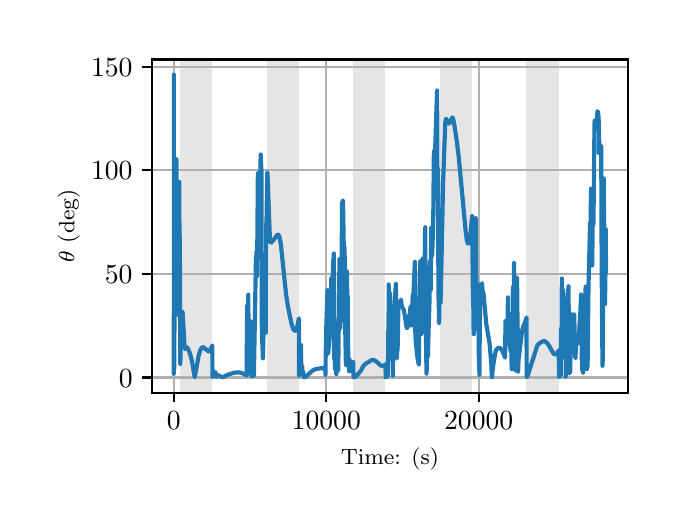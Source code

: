 \begingroup%
\makeatletter%
\begin{pgfpicture}%
\pgfpathrectangle{\pgfpointorigin}{\pgfqpoint{3.15in}{2.362in}}%
\pgfusepath{use as bounding box, clip}%
\begin{pgfscope}%
\pgfsetbuttcap%
\pgfsetmiterjoin%
\definecolor{currentfill}{rgb}{1.0,1.0,1.0}%
\pgfsetfillcolor{currentfill}%
\pgfsetlinewidth{0.0pt}%
\definecolor{currentstroke}{rgb}{1.0,1.0,1.0}%
\pgfsetstrokecolor{currentstroke}%
\pgfsetdash{}{0pt}%
\pgfpathmoveto{\pgfqpoint{0.0in}{0.0in}}%
\pgfpathlineto{\pgfqpoint{3.15in}{0.0in}}%
\pgfpathlineto{\pgfqpoint{3.15in}{2.362in}}%
\pgfpathlineto{\pgfqpoint{0.0in}{2.362in}}%
\pgfpathclose%
\pgfusepath{fill}%
\end{pgfscope}%
\begin{pgfscope}%
\pgfsetbuttcap%
\pgfsetmiterjoin%
\definecolor{currentfill}{rgb}{1.0,1.0,1.0}%
\pgfsetfillcolor{currentfill}%
\pgfsetlinewidth{0.0pt}%
\definecolor{currentstroke}{rgb}{0.0,0.0,0.0}%
\pgfsetstrokecolor{currentstroke}%
\pgfsetstrokeopacity{0.0}%
\pgfsetdash{}{0pt}%
\pgfpathmoveto{\pgfqpoint{0.622in}{0.537in}}%
\pgfpathlineto{\pgfqpoint{3.0in}{0.537in}}%
\pgfpathlineto{\pgfqpoint{3.0in}{2.203in}}%
\pgfpathlineto{\pgfqpoint{0.622in}{2.203in}}%
\pgfpathclose%
\pgfusepath{fill}%
\end{pgfscope}%
\begin{pgfscope}%
\pgfpathrectangle{\pgfqpoint{0.622in}{0.537in}}{\pgfqpoint{2.377in}{1.665in}}%
\pgfusepath{clip}%
\pgfsetbuttcap%
\pgfsetmiterjoin%
\definecolor{currentfill}{rgb}{0.502,0.502,0.502}%
\pgfsetfillcolor{currentfill}%
\pgfsetfillopacity{0.2}%
\pgfsetlinewidth{0.0pt}%
\definecolor{currentstroke}{rgb}{0.0,0.0,0.0}%
\pgfsetstrokecolor{currentstroke}%
\pgfsetstrokeopacity{0.2}%
\pgfsetdash{}{0pt}%
\pgfpathmoveto{\pgfqpoint{0.762in}{0.537in}}%
\pgfpathlineto{\pgfqpoint{0.762in}{2.203in}}%
\pgfpathlineto{\pgfqpoint{0.923in}{2.203in}}%
\pgfpathlineto{\pgfqpoint{0.923in}{0.537in}}%
\pgfpathclose%
\pgfusepath{fill}%
\end{pgfscope}%
\begin{pgfscope}%
\pgfpathrectangle{\pgfqpoint{0.622in}{0.537in}}{\pgfqpoint{2.377in}{1.665in}}%
\pgfusepath{clip}%
\pgfsetbuttcap%
\pgfsetmiterjoin%
\definecolor{currentfill}{rgb}{0.502,0.502,0.502}%
\pgfsetfillcolor{currentfill}%
\pgfsetfillopacity{0.2}%
\pgfsetlinewidth{0.0pt}%
\definecolor{currentstroke}{rgb}{0.0,0.0,0.0}%
\pgfsetstrokecolor{currentstroke}%
\pgfsetstrokeopacity{0.2}%
\pgfsetdash{}{0pt}%
\pgfpathmoveto{\pgfqpoint{1.195in}{0.537in}}%
\pgfpathlineto{\pgfqpoint{1.195in}{2.203in}}%
\pgfpathlineto{\pgfqpoint{1.356in}{2.203in}}%
\pgfpathlineto{\pgfqpoint{1.356in}{0.537in}}%
\pgfpathclose%
\pgfusepath{fill}%
\end{pgfscope}%
\begin{pgfscope}%
\pgfpathrectangle{\pgfqpoint{0.622in}{0.537in}}{\pgfqpoint{2.377in}{1.665in}}%
\pgfusepath{clip}%
\pgfsetbuttcap%
\pgfsetmiterjoin%
\definecolor{currentfill}{rgb}{0.502,0.502,0.502}%
\pgfsetfillcolor{currentfill}%
\pgfsetfillopacity{0.2}%
\pgfsetlinewidth{0.0pt}%
\definecolor{currentstroke}{rgb}{0.0,0.0,0.0}%
\pgfsetstrokecolor{currentstroke}%
\pgfsetstrokeopacity{0.2}%
\pgfsetdash{}{0pt}%
\pgfpathmoveto{\pgfqpoint{1.628in}{0.537in}}%
\pgfpathlineto{\pgfqpoint{1.628in}{2.203in}}%
\pgfpathlineto{\pgfqpoint{1.789in}{2.203in}}%
\pgfpathlineto{\pgfqpoint{1.789in}{0.537in}}%
\pgfpathclose%
\pgfusepath{fill}%
\end{pgfscope}%
\begin{pgfscope}%
\pgfpathrectangle{\pgfqpoint{0.622in}{0.537in}}{\pgfqpoint{2.377in}{1.665in}}%
\pgfusepath{clip}%
\pgfsetbuttcap%
\pgfsetmiterjoin%
\definecolor{currentfill}{rgb}{0.502,0.502,0.502}%
\pgfsetfillcolor{currentfill}%
\pgfsetfillopacity{0.2}%
\pgfsetlinewidth{0.0pt}%
\definecolor{currentstroke}{rgb}{0.0,0.0,0.0}%
\pgfsetstrokecolor{currentstroke}%
\pgfsetstrokeopacity{0.2}%
\pgfsetdash{}{0pt}%
\pgfpathmoveto{\pgfqpoint{2.061in}{0.537in}}%
\pgfpathlineto{\pgfqpoint{2.061in}{2.203in}}%
\pgfpathlineto{\pgfqpoint{2.222in}{2.203in}}%
\pgfpathlineto{\pgfqpoint{2.222in}{0.537in}}%
\pgfpathclose%
\pgfusepath{fill}%
\end{pgfscope}%
\begin{pgfscope}%
\pgfpathrectangle{\pgfqpoint{0.622in}{0.537in}}{\pgfqpoint{2.377in}{1.665in}}%
\pgfusepath{clip}%
\pgfsetbuttcap%
\pgfsetmiterjoin%
\definecolor{currentfill}{rgb}{0.502,0.502,0.502}%
\pgfsetfillcolor{currentfill}%
\pgfsetfillopacity{0.2}%
\pgfsetlinewidth{0.0pt}%
\definecolor{currentstroke}{rgb}{0.0,0.0,0.0}%
\pgfsetstrokecolor{currentstroke}%
\pgfsetstrokeopacity{0.2}%
\pgfsetdash{}{0pt}%
\pgfpathmoveto{\pgfqpoint{2.494in}{0.537in}}%
\pgfpathlineto{\pgfqpoint{2.494in}{2.203in}}%
\pgfpathlineto{\pgfqpoint{2.655in}{2.203in}}%
\pgfpathlineto{\pgfqpoint{2.655in}{0.537in}}%
\pgfpathclose%
\pgfusepath{fill}%
\end{pgfscope}%
\begin{pgfscope}%
\pgfpathrectangle{\pgfqpoint{0.622in}{0.537in}}{\pgfqpoint{2.377in}{1.665in}}%
\pgfusepath{clip}%
\pgfsetrectcap%
\pgfsetroundjoin%
\pgfsetlinewidth{0.803pt}%
\definecolor{currentstroke}{rgb}{0.69,0.69,0.69}%
\pgfsetstrokecolor{currentstroke}%
\pgfsetdash{}{0pt}%
\pgfpathmoveto{\pgfqpoint{0.73in}{0.537in}}%
\pgfpathlineto{\pgfqpoint{0.73in}{2.203in}}%
\pgfusepath{stroke}%
\end{pgfscope}%
\begin{pgfscope}%
\pgfsetbuttcap%
\pgfsetroundjoin%
\definecolor{currentfill}{rgb}{0.0,0.0,0.0}%
\pgfsetfillcolor{currentfill}%
\pgfsetlinewidth{0.803pt}%
\definecolor{currentstroke}{rgb}{0.0,0.0,0.0}%
\pgfsetstrokecolor{currentstroke}%
\pgfsetdash{}{0pt}%
\pgfsys@defobject{currentmarker}{\pgfqpoint{0.0in}{-0.049in}}{\pgfqpoint{0.0in}{0.0in}}{%
\pgfpathmoveto{\pgfqpoint{0.0in}{0.0in}}%
\pgfpathlineto{\pgfqpoint{0.0in}{-0.049in}}%
\pgfusepath{stroke,fill}%
}%
\begin{pgfscope}%
\pgfsys@transformshift{0.73in}{0.537in}%
\pgfsys@useobject{currentmarker}{}%
\end{pgfscope}%
\end{pgfscope}%
\begin{pgfscope}%
\definecolor{textcolor}{rgb}{0.0,0.0,0.0}%
\pgfsetstrokecolor{textcolor}%
\pgfsetfillcolor{textcolor}%
\pgftext[x=0.73in,y=0.44in,,top]{\color{textcolor}\rmfamily\fontsize{10.0}{12.0}\selectfont \(\displaystyle {0}\)}%
\end{pgfscope}%
\begin{pgfscope}%
\pgfpathrectangle{\pgfqpoint{0.622in}{0.537in}}{\pgfqpoint{2.377in}{1.665in}}%
\pgfusepath{clip}%
\pgfsetrectcap%
\pgfsetroundjoin%
\pgfsetlinewidth{0.803pt}%
\definecolor{currentstroke}{rgb}{0.69,0.69,0.69}%
\pgfsetstrokecolor{currentstroke}%
\pgfsetdash{}{0pt}%
\pgfpathmoveto{\pgfqpoint{1.493in}{0.537in}}%
\pgfpathlineto{\pgfqpoint{1.493in}{2.203in}}%
\pgfusepath{stroke}%
\end{pgfscope}%
\begin{pgfscope}%
\pgfsetbuttcap%
\pgfsetroundjoin%
\definecolor{currentfill}{rgb}{0.0,0.0,0.0}%
\pgfsetfillcolor{currentfill}%
\pgfsetlinewidth{0.803pt}%
\definecolor{currentstroke}{rgb}{0.0,0.0,0.0}%
\pgfsetstrokecolor{currentstroke}%
\pgfsetdash{}{0pt}%
\pgfsys@defobject{currentmarker}{\pgfqpoint{0.0in}{-0.049in}}{\pgfqpoint{0.0in}{0.0in}}{%
\pgfpathmoveto{\pgfqpoint{0.0in}{0.0in}}%
\pgfpathlineto{\pgfqpoint{0.0in}{-0.049in}}%
\pgfusepath{stroke,fill}%
}%
\begin{pgfscope}%
\pgfsys@transformshift{1.493in}{0.537in}%
\pgfsys@useobject{currentmarker}{}%
\end{pgfscope}%
\end{pgfscope}%
\begin{pgfscope}%
\definecolor{textcolor}{rgb}{0.0,0.0,0.0}%
\pgfsetstrokecolor{textcolor}%
\pgfsetfillcolor{textcolor}%
\pgftext[x=1.493in,y=0.44in,,top]{\color{textcolor}\rmfamily\fontsize{10.0}{12.0}\selectfont \(\displaystyle {10000}\)}%
\end{pgfscope}%
\begin{pgfscope}%
\pgfpathrectangle{\pgfqpoint{0.622in}{0.537in}}{\pgfqpoint{2.377in}{1.665in}}%
\pgfusepath{clip}%
\pgfsetrectcap%
\pgfsetroundjoin%
\pgfsetlinewidth{0.803pt}%
\definecolor{currentstroke}{rgb}{0.69,0.69,0.69}%
\pgfsetstrokecolor{currentstroke}%
\pgfsetdash{}{0pt}%
\pgfpathmoveto{\pgfqpoint{2.255in}{0.537in}}%
\pgfpathlineto{\pgfqpoint{2.255in}{2.203in}}%
\pgfusepath{stroke}%
\end{pgfscope}%
\begin{pgfscope}%
\pgfsetbuttcap%
\pgfsetroundjoin%
\definecolor{currentfill}{rgb}{0.0,0.0,0.0}%
\pgfsetfillcolor{currentfill}%
\pgfsetlinewidth{0.803pt}%
\definecolor{currentstroke}{rgb}{0.0,0.0,0.0}%
\pgfsetstrokecolor{currentstroke}%
\pgfsetdash{}{0pt}%
\pgfsys@defobject{currentmarker}{\pgfqpoint{0.0in}{-0.049in}}{\pgfqpoint{0.0in}{0.0in}}{%
\pgfpathmoveto{\pgfqpoint{0.0in}{0.0in}}%
\pgfpathlineto{\pgfqpoint{0.0in}{-0.049in}}%
\pgfusepath{stroke,fill}%
}%
\begin{pgfscope}%
\pgfsys@transformshift{2.255in}{0.537in}%
\pgfsys@useobject{currentmarker}{}%
\end{pgfscope}%
\end{pgfscope}%
\begin{pgfscope}%
\definecolor{textcolor}{rgb}{0.0,0.0,0.0}%
\pgfsetstrokecolor{textcolor}%
\pgfsetfillcolor{textcolor}%
\pgftext[x=2.255in,y=0.44in,,top]{\color{textcolor}\rmfamily\fontsize{10.0}{12.0}\selectfont \(\displaystyle {20000}\)}%
\end{pgfscope}%
\begin{pgfscope}%
\definecolor{textcolor}{rgb}{0.0,0.0,0.0}%
\pgfsetstrokecolor{textcolor}%
\pgfsetfillcolor{textcolor}%
\pgftext[x=1.811in,y=0.261in,,top]{\color{textcolor}\rmfamily\fontsize{8.0}{9.6}\selectfont Time: (s)}%
\end{pgfscope}%
\begin{pgfscope}%
\pgfpathrectangle{\pgfqpoint{0.622in}{0.537in}}{\pgfqpoint{2.377in}{1.665in}}%
\pgfusepath{clip}%
\pgfsetrectcap%
\pgfsetroundjoin%
\pgfsetlinewidth{0.803pt}%
\definecolor{currentstroke}{rgb}{0.69,0.69,0.69}%
\pgfsetstrokecolor{currentstroke}%
\pgfsetdash{}{0pt}%
\pgfpathmoveto{\pgfqpoint{0.622in}{0.613in}}%
\pgfpathlineto{\pgfqpoint{3.0in}{0.613in}}%
\pgfusepath{stroke}%
\end{pgfscope}%
\begin{pgfscope}%
\pgfsetbuttcap%
\pgfsetroundjoin%
\definecolor{currentfill}{rgb}{0.0,0.0,0.0}%
\pgfsetfillcolor{currentfill}%
\pgfsetlinewidth{0.803pt}%
\definecolor{currentstroke}{rgb}{0.0,0.0,0.0}%
\pgfsetstrokecolor{currentstroke}%
\pgfsetdash{}{0pt}%
\pgfsys@defobject{currentmarker}{\pgfqpoint{-0.049in}{0.0in}}{\pgfqpoint{-0.0in}{0.0in}}{%
\pgfpathmoveto{\pgfqpoint{-0.0in}{0.0in}}%
\pgfpathlineto{\pgfqpoint{-0.049in}{0.0in}}%
\pgfusepath{stroke,fill}%
}%
\begin{pgfscope}%
\pgfsys@transformshift{0.622in}{0.613in}%
\pgfsys@useobject{currentmarker}{}%
\end{pgfscope}%
\end{pgfscope}%
\begin{pgfscope}%
\definecolor{textcolor}{rgb}{0.0,0.0,0.0}%
\pgfsetstrokecolor{textcolor}%
\pgfsetfillcolor{textcolor}%
\pgftext[x=0.456in, y=0.565in, left, base]{\color{textcolor}\rmfamily\fontsize{10.0}{12.0}\selectfont \(\displaystyle {0}\)}%
\end{pgfscope}%
\begin{pgfscope}%
\pgfpathrectangle{\pgfqpoint{0.622in}{0.537in}}{\pgfqpoint{2.377in}{1.665in}}%
\pgfusepath{clip}%
\pgfsetrectcap%
\pgfsetroundjoin%
\pgfsetlinewidth{0.803pt}%
\definecolor{currentstroke}{rgb}{0.69,0.69,0.69}%
\pgfsetstrokecolor{currentstroke}%
\pgfsetdash{}{0pt}%
\pgfpathmoveto{\pgfqpoint{0.622in}{1.131in}}%
\pgfpathlineto{\pgfqpoint{3.0in}{1.131in}}%
\pgfusepath{stroke}%
\end{pgfscope}%
\begin{pgfscope}%
\pgfsetbuttcap%
\pgfsetroundjoin%
\definecolor{currentfill}{rgb}{0.0,0.0,0.0}%
\pgfsetfillcolor{currentfill}%
\pgfsetlinewidth{0.803pt}%
\definecolor{currentstroke}{rgb}{0.0,0.0,0.0}%
\pgfsetstrokecolor{currentstroke}%
\pgfsetdash{}{0pt}%
\pgfsys@defobject{currentmarker}{\pgfqpoint{-0.049in}{0.0in}}{\pgfqpoint{-0.0in}{0.0in}}{%
\pgfpathmoveto{\pgfqpoint{-0.0in}{0.0in}}%
\pgfpathlineto{\pgfqpoint{-0.049in}{0.0in}}%
\pgfusepath{stroke,fill}%
}%
\begin{pgfscope}%
\pgfsys@transformshift{0.622in}{1.131in}%
\pgfsys@useobject{currentmarker}{}%
\end{pgfscope}%
\end{pgfscope}%
\begin{pgfscope}%
\definecolor{textcolor}{rgb}{0.0,0.0,0.0}%
\pgfsetstrokecolor{textcolor}%
\pgfsetfillcolor{textcolor}%
\pgftext[x=0.386in, y=1.083in, left, base]{\color{textcolor}\rmfamily\fontsize{10.0}{12.0}\selectfont \(\displaystyle {50}\)}%
\end{pgfscope}%
\begin{pgfscope}%
\pgfpathrectangle{\pgfqpoint{0.622in}{0.537in}}{\pgfqpoint{2.377in}{1.665in}}%
\pgfusepath{clip}%
\pgfsetrectcap%
\pgfsetroundjoin%
\pgfsetlinewidth{0.803pt}%
\definecolor{currentstroke}{rgb}{0.69,0.69,0.69}%
\pgfsetstrokecolor{currentstroke}%
\pgfsetdash{}{0pt}%
\pgfpathmoveto{\pgfqpoint{0.622in}{1.649in}}%
\pgfpathlineto{\pgfqpoint{3.0in}{1.649in}}%
\pgfusepath{stroke}%
\end{pgfscope}%
\begin{pgfscope}%
\pgfsetbuttcap%
\pgfsetroundjoin%
\definecolor{currentfill}{rgb}{0.0,0.0,0.0}%
\pgfsetfillcolor{currentfill}%
\pgfsetlinewidth{0.803pt}%
\definecolor{currentstroke}{rgb}{0.0,0.0,0.0}%
\pgfsetstrokecolor{currentstroke}%
\pgfsetdash{}{0pt}%
\pgfsys@defobject{currentmarker}{\pgfqpoint{-0.049in}{0.0in}}{\pgfqpoint{-0.0in}{0.0in}}{%
\pgfpathmoveto{\pgfqpoint{-0.0in}{0.0in}}%
\pgfpathlineto{\pgfqpoint{-0.049in}{0.0in}}%
\pgfusepath{stroke,fill}%
}%
\begin{pgfscope}%
\pgfsys@transformshift{0.622in}{1.649in}%
\pgfsys@useobject{currentmarker}{}%
\end{pgfscope}%
\end{pgfscope}%
\begin{pgfscope}%
\definecolor{textcolor}{rgb}{0.0,0.0,0.0}%
\pgfsetstrokecolor{textcolor}%
\pgfsetfillcolor{textcolor}%
\pgftext[x=0.317in, y=1.601in, left, base]{\color{textcolor}\rmfamily\fontsize{10.0}{12.0}\selectfont \(\displaystyle {100}\)}%
\end{pgfscope}%
\begin{pgfscope}%
\pgfpathrectangle{\pgfqpoint{0.622in}{0.537in}}{\pgfqpoint{2.377in}{1.665in}}%
\pgfusepath{clip}%
\pgfsetrectcap%
\pgfsetroundjoin%
\pgfsetlinewidth{0.803pt}%
\definecolor{currentstroke}{rgb}{0.69,0.69,0.69}%
\pgfsetstrokecolor{currentstroke}%
\pgfsetdash{}{0pt}%
\pgfpathmoveto{\pgfqpoint{0.622in}{2.167in}}%
\pgfpathlineto{\pgfqpoint{3.0in}{2.167in}}%
\pgfusepath{stroke}%
\end{pgfscope}%
\begin{pgfscope}%
\pgfsetbuttcap%
\pgfsetroundjoin%
\definecolor{currentfill}{rgb}{0.0,0.0,0.0}%
\pgfsetfillcolor{currentfill}%
\pgfsetlinewidth{0.803pt}%
\definecolor{currentstroke}{rgb}{0.0,0.0,0.0}%
\pgfsetstrokecolor{currentstroke}%
\pgfsetdash{}{0pt}%
\pgfsys@defobject{currentmarker}{\pgfqpoint{-0.049in}{0.0in}}{\pgfqpoint{-0.0in}{0.0in}}{%
\pgfpathmoveto{\pgfqpoint{-0.0in}{0.0in}}%
\pgfpathlineto{\pgfqpoint{-0.049in}{0.0in}}%
\pgfusepath{stroke,fill}%
}%
\begin{pgfscope}%
\pgfsys@transformshift{0.622in}{2.167in}%
\pgfsys@useobject{currentmarker}{}%
\end{pgfscope}%
\end{pgfscope}%
\begin{pgfscope}%
\definecolor{textcolor}{rgb}{0.0,0.0,0.0}%
\pgfsetstrokecolor{textcolor}%
\pgfsetfillcolor{textcolor}%
\pgftext[x=0.317in, y=2.119in, left, base]{\color{textcolor}\rmfamily\fontsize{10.0}{12.0}\selectfont \(\displaystyle {150}\)}%
\end{pgfscope}%
\begin{pgfscope}%
\definecolor{textcolor}{rgb}{0.0,0.0,0.0}%
\pgfsetstrokecolor{textcolor}%
\pgfsetfillcolor{textcolor}%
\pgftext[x=0.261in,y=1.37in,,bottom,rotate=90.0]{\color{textcolor}\rmfamily\fontsize{8.0}{9.6}\selectfont \(\displaystyle \theta\) (deg)}%
\end{pgfscope}%
\begin{pgfscope}%
\pgfpathrectangle{\pgfqpoint{0.622in}{0.537in}}{\pgfqpoint{2.377in}{1.665in}}%
\pgfusepath{clip}%
\pgfsetrectcap%
\pgfsetroundjoin%
\pgfsetlinewidth{1.506pt}%
\definecolor{currentstroke}{rgb}{0.122,0.467,0.706}%
\pgfsetstrokecolor{currentstroke}%
\pgfsetdash{}{0pt}%
\pgfpathmoveto{\pgfqpoint{0.73in}{0.683in}}%
\pgfpathlineto{\pgfqpoint{0.73in}{0.631in}}%
\pgfpathlineto{\pgfqpoint{0.731in}{1.013in}}%
\pgfpathlineto{\pgfqpoint{0.731in}{2.127in}}%
\pgfpathlineto{\pgfqpoint{0.731in}{0.728in}}%
\pgfpathlineto{\pgfqpoint{0.732in}{1.236in}}%
\pgfpathlineto{\pgfqpoint{0.732in}{1.245in}}%
\pgfpathlineto{\pgfqpoint{0.733in}{0.657in}}%
\pgfpathlineto{\pgfqpoint{0.732in}{1.661in}}%
\pgfpathlineto{\pgfqpoint{0.734in}{0.844in}}%
\pgfpathlineto{\pgfqpoint{0.735in}{1.094in}}%
\pgfpathlineto{\pgfqpoint{0.735in}{1.018in}}%
\pgfpathlineto{\pgfqpoint{0.735in}{1.023in}}%
\pgfpathlineto{\pgfqpoint{0.736in}{1.08in}}%
\pgfpathlineto{\pgfqpoint{0.737in}{1.231in}}%
\pgfpathlineto{\pgfqpoint{0.737in}{1.23in}}%
\pgfpathlineto{\pgfqpoint{0.737in}{1.229in}}%
\pgfpathlineto{\pgfqpoint{0.737in}{1.239in}}%
\pgfpathlineto{\pgfqpoint{0.738in}{1.284in}}%
\pgfpathlineto{\pgfqpoint{0.738in}{1.248in}}%
\pgfpathlineto{\pgfqpoint{0.739in}{1.136in}}%
\pgfpathlineto{\pgfqpoint{0.739in}{1.24in}}%
\pgfpathlineto{\pgfqpoint{0.741in}{1.701in}}%
\pgfpathlineto{\pgfqpoint{0.742in}{1.629in}}%
\pgfpathlineto{\pgfqpoint{0.742in}{1.503in}}%
\pgfpathlineto{\pgfqpoint{0.743in}{1.598in}}%
\pgfpathlineto{\pgfqpoint{0.744in}{1.704in}}%
\pgfpathlineto{\pgfqpoint{0.744in}{1.624in}}%
\pgfpathlineto{\pgfqpoint{0.748in}{1.109in}}%
\pgfpathlineto{\pgfqpoint{0.749in}{0.927in}}%
\pgfpathlineto{\pgfqpoint{0.75in}{0.98in}}%
\pgfpathlineto{\pgfqpoint{0.752in}{1.202in}}%
\pgfpathlineto{\pgfqpoint{0.756in}{1.471in}}%
\pgfpathlineto{\pgfqpoint{0.758in}{1.59in}}%
\pgfpathlineto{\pgfqpoint{0.758in}{1.564in}}%
\pgfpathlineto{\pgfqpoint{0.759in}{1.318in}}%
\pgfpathlineto{\pgfqpoint{0.76in}{1.326in}}%
\pgfpathlineto{\pgfqpoint{0.761in}{1.301in}}%
\pgfpathlineto{\pgfqpoint{0.761in}{1.245in}}%
\pgfpathlineto{\pgfqpoint{0.763in}{0.681in}}%
\pgfpathlineto{\pgfqpoint{0.764in}{0.719in}}%
\pgfpathlineto{\pgfqpoint{0.767in}{0.828in}}%
\pgfpathlineto{\pgfqpoint{0.768in}{0.832in}}%
\pgfpathlineto{\pgfqpoint{0.769in}{0.848in}}%
\pgfpathlineto{\pgfqpoint{0.774in}{0.941in}}%
\pgfpathlineto{\pgfqpoint{0.774in}{0.94in}}%
\pgfpathlineto{\pgfqpoint{0.775in}{0.934in}}%
\pgfpathlineto{\pgfqpoint{0.777in}{0.9in}}%
\pgfpathlineto{\pgfqpoint{0.785in}{0.761in}}%
\pgfpathlineto{\pgfqpoint{0.787in}{0.755in}}%
\pgfpathlineto{\pgfqpoint{0.788in}{0.755in}}%
\pgfpathlineto{\pgfqpoint{0.791in}{0.76in}}%
\pgfpathlineto{\pgfqpoint{0.795in}{0.764in}}%
\pgfpathlineto{\pgfqpoint{0.797in}{0.763in}}%
\pgfpathlineto{\pgfqpoint{0.8in}{0.759in}}%
\pgfpathlineto{\pgfqpoint{0.806in}{0.747in}}%
\pgfpathlineto{\pgfqpoint{0.814in}{0.725in}}%
\pgfpathlineto{\pgfqpoint{0.82in}{0.701in}}%
\pgfpathlineto{\pgfqpoint{0.828in}{0.657in}}%
\pgfpathlineto{\pgfqpoint{0.835in}{0.614in}}%
\pgfpathlineto{\pgfqpoint{0.836in}{0.617in}}%
\pgfpathlineto{\pgfqpoint{0.855in}{0.723in}}%
\pgfpathlineto{\pgfqpoint{0.862in}{0.746in}}%
\pgfpathlineto{\pgfqpoint{0.867in}{0.757in}}%
\pgfpathlineto{\pgfqpoint{0.872in}{0.763in}}%
\pgfpathlineto{\pgfqpoint{0.876in}{0.764in}}%
\pgfpathlineto{\pgfqpoint{0.88in}{0.763in}}%
\pgfpathlineto{\pgfqpoint{0.885in}{0.759in}}%
\pgfpathlineto{\pgfqpoint{0.903in}{0.744in}}%
\pgfpathlineto{\pgfqpoint{0.906in}{0.744in}}%
\pgfpathlineto{\pgfqpoint{0.91in}{0.748in}}%
\pgfpathlineto{\pgfqpoint{0.915in}{0.754in}}%
\pgfpathlineto{\pgfqpoint{0.921in}{0.768in}}%
\pgfpathlineto{\pgfqpoint{0.923in}{0.773in}}%
\pgfpathlineto{\pgfqpoint{0.924in}{0.616in}}%
\pgfpathlineto{\pgfqpoint{0.925in}{0.617in}}%
\pgfpathlineto{\pgfqpoint{0.933in}{0.631in}}%
\pgfpathlineto{\pgfqpoint{0.933in}{0.627in}}%
\pgfpathlineto{\pgfqpoint{0.933in}{0.625in}}%
\pgfpathlineto{\pgfqpoint{0.934in}{0.626in}}%
\pgfpathlineto{\pgfqpoint{0.934in}{0.626in}}%
\pgfpathlineto{\pgfqpoint{0.934in}{0.625in}}%
\pgfpathlineto{\pgfqpoint{0.936in}{0.618in}}%
\pgfpathlineto{\pgfqpoint{0.937in}{0.637in}}%
\pgfpathlineto{\pgfqpoint{0.939in}{0.64in}}%
\pgfpathlineto{\pgfqpoint{0.939in}{0.638in}}%
\pgfpathlineto{\pgfqpoint{0.941in}{0.62in}}%
\pgfpathlineto{\pgfqpoint{0.943in}{0.615in}}%
\pgfpathlineto{\pgfqpoint{0.943in}{0.626in}}%
\pgfpathlineto{\pgfqpoint{0.944in}{0.625in}}%
\pgfpathlineto{\pgfqpoint{0.949in}{0.624in}}%
\pgfpathlineto{\pgfqpoint{0.956in}{0.623in}}%
\pgfpathlineto{\pgfqpoint{0.967in}{0.617in}}%
\pgfpathlineto{\pgfqpoint{0.975in}{0.614in}}%
\pgfpathlineto{\pgfqpoint{1.001in}{0.627in}}%
\pgfpathlineto{\pgfqpoint{1.03in}{0.636in}}%
\pgfpathlineto{\pgfqpoint{1.042in}{0.638in}}%
\pgfpathlineto{\pgfqpoint{1.057in}{0.638in}}%
\pgfpathlineto{\pgfqpoint{1.069in}{0.636in}}%
\pgfpathlineto{\pgfqpoint{1.08in}{0.631in}}%
\pgfpathlineto{\pgfqpoint{1.095in}{0.623in}}%
\pgfpathlineto{\pgfqpoint{1.096in}{0.821in}}%
\pgfpathlineto{\pgfqpoint{1.098in}{0.974in}}%
\pgfpathlineto{\pgfqpoint{1.099in}{0.935in}}%
\pgfpathlineto{\pgfqpoint{1.101in}{0.828in}}%
\pgfpathlineto{\pgfqpoint{1.101in}{0.858in}}%
\pgfpathlineto{\pgfqpoint{1.103in}{1.027in}}%
\pgfpathlineto{\pgfqpoint{1.103in}{0.978in}}%
\pgfpathlineto{\pgfqpoint{1.106in}{0.781in}}%
\pgfpathlineto{\pgfqpoint{1.106in}{0.779in}}%
\pgfpathlineto{\pgfqpoint{1.107in}{0.783in}}%
\pgfpathlineto{\pgfqpoint{1.109in}{0.837in}}%
\pgfpathlineto{\pgfqpoint{1.111in}{0.874in}}%
\pgfpathlineto{\pgfqpoint{1.115in}{0.889in}}%
\pgfpathlineto{\pgfqpoint{1.115in}{0.894in}}%
\pgfpathlineto{\pgfqpoint{1.117in}{0.643in}}%
\pgfpathlineto{\pgfqpoint{1.119in}{0.619in}}%
\pgfpathlineto{\pgfqpoint{1.119in}{0.621in}}%
\pgfpathlineto{\pgfqpoint{1.123in}{0.65in}}%
\pgfpathlineto{\pgfqpoint{1.131in}{0.729in}}%
\pgfpathlineto{\pgfqpoint{1.131in}{0.622in}}%
\pgfpathlineto{\pgfqpoint{1.132in}{0.674in}}%
\pgfpathlineto{\pgfqpoint{1.141in}{1.196in}}%
\pgfpathlineto{\pgfqpoint{1.141in}{1.217in}}%
\pgfpathlineto{\pgfqpoint{1.142in}{1.187in}}%
\pgfpathlineto{\pgfqpoint{1.142in}{1.16in}}%
\pgfpathlineto{\pgfqpoint{1.143in}{1.193in}}%
\pgfpathlineto{\pgfqpoint{1.144in}{1.243in}}%
\pgfpathlineto{\pgfqpoint{1.144in}{1.218in}}%
\pgfpathlineto{\pgfqpoint{1.146in}{1.118in}}%
\pgfpathlineto{\pgfqpoint{1.147in}{1.148in}}%
\pgfpathlineto{\pgfqpoint{1.151in}{1.635in}}%
\pgfpathlineto{\pgfqpoint{1.152in}{1.634in}}%
\pgfpathlineto{\pgfqpoint{1.153in}{1.623in}}%
\pgfpathlineto{\pgfqpoint{1.155in}{1.571in}}%
\pgfpathlineto{\pgfqpoint{1.159in}{1.43in}}%
\pgfpathlineto{\pgfqpoint{1.159in}{1.461in}}%
\pgfpathlineto{\pgfqpoint{1.161in}{1.576in}}%
\pgfpathlineto{\pgfqpoint{1.162in}{1.574in}}%
\pgfpathlineto{\pgfqpoint{1.162in}{1.571in}}%
\pgfpathlineto{\pgfqpoint{1.162in}{1.575in}}%
\pgfpathlineto{\pgfqpoint{1.165in}{1.728in}}%
\pgfpathlineto{\pgfqpoint{1.165in}{1.72in}}%
\pgfpathlineto{\pgfqpoint{1.169in}{1.648in}}%
\pgfpathlineto{\pgfqpoint{1.17in}{0.929in}}%
\pgfpathlineto{\pgfqpoint{1.172in}{0.787in}}%
\pgfpathlineto{\pgfqpoint{1.173in}{0.787in}}%
\pgfpathlineto{\pgfqpoint{1.173in}{0.789in}}%
\pgfpathlineto{\pgfqpoint{1.174in}{0.805in}}%
\pgfpathlineto{\pgfqpoint{1.174in}{0.794in}}%
\pgfpathlineto{\pgfqpoint{1.175in}{0.708in}}%
\pgfpathlineto{\pgfqpoint{1.176in}{0.709in}}%
\pgfpathlineto{\pgfqpoint{1.177in}{0.739in}}%
\pgfpathlineto{\pgfqpoint{1.184in}{1.03in}}%
\pgfpathlineto{\pgfqpoint{1.19in}{1.111in}}%
\pgfpathlineto{\pgfqpoint{1.19in}{0.836in}}%
\pgfpathlineto{\pgfqpoint{1.191in}{1.084in}}%
\pgfpathlineto{\pgfqpoint{1.193in}{1.385in}}%
\pgfpathlineto{\pgfqpoint{1.193in}{1.369in}}%
\pgfpathlineto{\pgfqpoint{1.194in}{1.355in}}%
\pgfpathlineto{\pgfqpoint{1.194in}{1.387in}}%
\pgfpathlineto{\pgfqpoint{1.198in}{1.636in}}%
\pgfpathlineto{\pgfqpoint{1.199in}{1.637in}}%
\pgfpathlineto{\pgfqpoint{1.199in}{1.635in}}%
\pgfpathlineto{\pgfqpoint{1.2in}{1.61in}}%
\pgfpathlineto{\pgfqpoint{1.211in}{1.307in}}%
\pgfpathlineto{\pgfqpoint{1.214in}{1.289in}}%
\pgfpathlineto{\pgfqpoint{1.216in}{1.287in}}%
\pgfpathlineto{\pgfqpoint{1.218in}{1.288in}}%
\pgfpathlineto{\pgfqpoint{1.227in}{1.298in}}%
\pgfpathlineto{\pgfqpoint{1.233in}{1.305in}}%
\pgfpathlineto{\pgfqpoint{1.244in}{1.321in}}%
\pgfpathlineto{\pgfqpoint{1.25in}{1.327in}}%
\pgfpathlineto{\pgfqpoint{1.253in}{1.327in}}%
\pgfpathlineto{\pgfqpoint{1.255in}{1.325in}}%
\pgfpathlineto{\pgfqpoint{1.258in}{1.319in}}%
\pgfpathlineto{\pgfqpoint{1.261in}{1.305in}}%
\pgfpathlineto{\pgfqpoint{1.266in}{1.279in}}%
\pgfpathlineto{\pgfqpoint{1.271in}{1.229in}}%
\pgfpathlineto{\pgfqpoint{1.292in}{1.028in}}%
\pgfpathlineto{\pgfqpoint{1.301in}{0.97in}}%
\pgfpathlineto{\pgfqpoint{1.312in}{0.914in}}%
\pgfpathlineto{\pgfqpoint{1.321in}{0.875in}}%
\pgfpathlineto{\pgfqpoint{1.328in}{0.855in}}%
\pgfpathlineto{\pgfqpoint{1.333in}{0.848in}}%
\pgfpathlineto{\pgfqpoint{1.336in}{0.846in}}%
\pgfpathlineto{\pgfqpoint{1.339in}{0.847in}}%
\pgfpathlineto{\pgfqpoint{1.342in}{0.85in}}%
\pgfpathlineto{\pgfqpoint{1.345in}{0.859in}}%
\pgfpathlineto{\pgfqpoint{1.35in}{0.877in}}%
\pgfpathlineto{\pgfqpoint{1.356in}{0.909in}}%
\pgfpathlineto{\pgfqpoint{1.357in}{0.624in}}%
\pgfpathlineto{\pgfqpoint{1.357in}{0.622in}}%
\pgfpathlineto{\pgfqpoint{1.358in}{0.624in}}%
\pgfpathlineto{\pgfqpoint{1.361in}{0.644in}}%
\pgfpathlineto{\pgfqpoint{1.362in}{0.625in}}%
\pgfpathlineto{\pgfqpoint{1.362in}{0.625in}}%
\pgfpathlineto{\pgfqpoint{1.363in}{0.628in}}%
\pgfpathlineto{\pgfqpoint{1.366in}{0.638in}}%
\pgfpathlineto{\pgfqpoint{1.367in}{0.775in}}%
\pgfpathlineto{\pgfqpoint{1.367in}{0.712in}}%
\pgfpathlineto{\pgfqpoint{1.369in}{0.665in}}%
\pgfpathlineto{\pgfqpoint{1.371in}{0.658in}}%
\pgfpathlineto{\pgfqpoint{1.371in}{0.658in}}%
\pgfpathlineto{\pgfqpoint{1.372in}{0.66in}}%
\pgfpathlineto{\pgfqpoint{1.372in}{0.661in}}%
\pgfpathlineto{\pgfqpoint{1.373in}{0.671in}}%
\pgfpathlineto{\pgfqpoint{1.373in}{0.644in}}%
\pgfpathlineto{\pgfqpoint{1.376in}{0.63in}}%
\pgfpathlineto{\pgfqpoint{1.376in}{0.645in}}%
\pgfpathlineto{\pgfqpoint{1.377in}{0.64in}}%
\pgfpathlineto{\pgfqpoint{1.378in}{0.638in}}%
\pgfpathlineto{\pgfqpoint{1.38in}{0.618in}}%
\pgfpathlineto{\pgfqpoint{1.382in}{0.613in}}%
\pgfpathlineto{\pgfqpoint{1.382in}{0.614in}}%
\pgfpathlineto{\pgfqpoint{1.382in}{0.624in}}%
\pgfpathlineto{\pgfqpoint{1.383in}{0.622in}}%
\pgfpathlineto{\pgfqpoint{1.389in}{0.615in}}%
\pgfpathlineto{\pgfqpoint{1.391in}{0.614in}}%
\pgfpathlineto{\pgfqpoint{1.394in}{0.618in}}%
\pgfpathlineto{\pgfqpoint{1.406in}{0.631in}}%
\pgfpathlineto{\pgfqpoint{1.425in}{0.648in}}%
\pgfpathlineto{\pgfqpoint{1.435in}{0.653in}}%
\pgfpathlineto{\pgfqpoint{1.447in}{0.656in}}%
\pgfpathlineto{\pgfqpoint{1.464in}{0.659in}}%
\pgfpathlineto{\pgfqpoint{1.474in}{0.659in}}%
\pgfpathlineto{\pgfqpoint{1.488in}{0.656in}}%
\pgfpathlineto{\pgfqpoint{1.489in}{0.655in}}%
\pgfpathlineto{\pgfqpoint{1.489in}{0.626in}}%
\pgfpathlineto{\pgfqpoint{1.49in}{0.719in}}%
\pgfpathlineto{\pgfqpoint{1.493in}{0.863in}}%
\pgfpathlineto{\pgfqpoint{1.499in}{1.049in}}%
\pgfpathlineto{\pgfqpoint{1.499in}{1.028in}}%
\pgfpathlineto{\pgfqpoint{1.502in}{0.743in}}%
\pgfpathlineto{\pgfqpoint{1.503in}{0.732in}}%
\pgfpathlineto{\pgfqpoint{1.503in}{0.738in}}%
\pgfpathlineto{\pgfqpoint{1.509in}{0.82in}}%
\pgfpathlineto{\pgfqpoint{1.512in}{0.834in}}%
\pgfpathlineto{\pgfqpoint{1.512in}{0.829in}}%
\pgfpathlineto{\pgfqpoint{1.512in}{0.816in}}%
\pgfpathlineto{\pgfqpoint{1.513in}{0.827in}}%
\pgfpathlineto{\pgfqpoint{1.515in}{0.96in}}%
\pgfpathlineto{\pgfqpoint{1.518in}{1.109in}}%
\pgfpathlineto{\pgfqpoint{1.518in}{1.098in}}%
\pgfpathlineto{\pgfqpoint{1.52in}{0.967in}}%
\pgfpathlineto{\pgfqpoint{1.521in}{0.964in}}%
\pgfpathlineto{\pgfqpoint{1.521in}{0.969in}}%
\pgfpathlineto{\pgfqpoint{1.523in}{1.018in}}%
\pgfpathlineto{\pgfqpoint{1.527in}{1.184in}}%
\pgfpathlineto{\pgfqpoint{1.531in}{1.233in}}%
\pgfpathlineto{\pgfqpoint{1.531in}{1.228in}}%
\pgfpathlineto{\pgfqpoint{1.532in}{0.741in}}%
\pgfpathlineto{\pgfqpoint{1.533in}{0.705in}}%
\pgfpathlineto{\pgfqpoint{1.533in}{0.737in}}%
\pgfpathlineto{\pgfqpoint{1.534in}{0.76in}}%
\pgfpathlineto{\pgfqpoint{1.534in}{0.734in}}%
\pgfpathlineto{\pgfqpoint{1.537in}{0.661in}}%
\pgfpathlineto{\pgfqpoint{1.539in}{0.651in}}%
\pgfpathlineto{\pgfqpoint{1.539in}{0.651in}}%
\pgfpathlineto{\pgfqpoint{1.54in}{0.654in}}%
\pgfpathlineto{\pgfqpoint{1.543in}{0.672in}}%
\pgfpathlineto{\pgfqpoint{1.543in}{0.63in}}%
\pgfpathlineto{\pgfqpoint{1.544in}{0.724in}}%
\pgfpathlineto{\pgfqpoint{1.545in}{0.894in}}%
\pgfpathlineto{\pgfqpoint{1.546in}{0.854in}}%
\pgfpathlineto{\pgfqpoint{1.548in}{0.777in}}%
\pgfpathlineto{\pgfqpoint{1.549in}{0.775in}}%
\pgfpathlineto{\pgfqpoint{1.55in}{0.677in}}%
\pgfpathlineto{\pgfqpoint{1.553in}{0.647in}}%
\pgfpathlineto{\pgfqpoint{1.553in}{0.649in}}%
\pgfpathlineto{\pgfqpoint{1.554in}{0.755in}}%
\pgfpathlineto{\pgfqpoint{1.558in}{1.119in}}%
\pgfpathlineto{\pgfqpoint{1.559in}{1.205in}}%
\pgfpathlineto{\pgfqpoint{1.56in}{1.182in}}%
\pgfpathlineto{\pgfqpoint{1.563in}{0.861in}}%
\pgfpathlineto{\pgfqpoint{1.563in}{0.927in}}%
\pgfpathlineto{\pgfqpoint{1.565in}{1.167in}}%
\pgfpathlineto{\pgfqpoint{1.566in}{1.101in}}%
\pgfpathlineto{\pgfqpoint{1.567in}{0.893in}}%
\pgfpathlineto{\pgfqpoint{1.568in}{0.968in}}%
\pgfpathlineto{\pgfqpoint{1.572in}{1.489in}}%
\pgfpathlineto{\pgfqpoint{1.574in}{1.269in}}%
\pgfpathlineto{\pgfqpoint{1.575in}{1.346in}}%
\pgfpathlineto{\pgfqpoint{1.576in}{1.497in}}%
\pgfpathlineto{\pgfqpoint{1.577in}{1.476in}}%
\pgfpathlineto{\pgfqpoint{1.581in}{1.229in}}%
\pgfpathlineto{\pgfqpoint{1.582in}{1.231in}}%
\pgfpathlineto{\pgfqpoint{1.584in}{1.264in}}%
\pgfpathlineto{\pgfqpoint{1.584in}{1.254in}}%
\pgfpathlineto{\pgfqpoint{1.586in}{1.192in}}%
\pgfpathlineto{\pgfqpoint{1.586in}{1.214in}}%
\pgfpathlineto{\pgfqpoint{1.588in}{0.841in}}%
\pgfpathlineto{\pgfqpoint{1.589in}{0.788in}}%
\pgfpathlineto{\pgfqpoint{1.591in}{0.682in}}%
\pgfpathlineto{\pgfqpoint{1.591in}{0.682in}}%
\pgfpathlineto{\pgfqpoint{1.591in}{0.683in}}%
\pgfpathlineto{\pgfqpoint{1.592in}{0.678in}}%
\pgfpathlineto{\pgfqpoint{1.592in}{0.675in}}%
\pgfpathlineto{\pgfqpoint{1.593in}{0.839in}}%
\pgfpathlineto{\pgfqpoint{1.596in}{1.127in}}%
\pgfpathlineto{\pgfqpoint{1.597in}{1.142in}}%
\pgfpathlineto{\pgfqpoint{1.597in}{1.11in}}%
\pgfpathlineto{\pgfqpoint{1.598in}{0.984in}}%
\pgfpathlineto{\pgfqpoint{1.598in}{0.984in}}%
\pgfpathlineto{\pgfqpoint{1.599in}{0.99in}}%
\pgfpathlineto{\pgfqpoint{1.6in}{1.022in}}%
\pgfpathlineto{\pgfqpoint{1.6in}{0.999in}}%
\pgfpathlineto{\pgfqpoint{1.602in}{0.775in}}%
\pgfpathlineto{\pgfqpoint{1.604in}{0.702in}}%
\pgfpathlineto{\pgfqpoint{1.605in}{0.701in}}%
\pgfpathlineto{\pgfqpoint{1.605in}{0.703in}}%
\pgfpathlineto{\pgfqpoint{1.606in}{0.71in}}%
\pgfpathlineto{\pgfqpoint{1.607in}{0.643in}}%
\pgfpathlineto{\pgfqpoint{1.607in}{0.643in}}%
\pgfpathlineto{\pgfqpoint{1.608in}{0.657in}}%
\pgfpathlineto{\pgfqpoint{1.61in}{0.702in}}%
\pgfpathlineto{\pgfqpoint{1.611in}{0.687in}}%
\pgfpathlineto{\pgfqpoint{1.612in}{0.648in}}%
\pgfpathlineto{\pgfqpoint{1.613in}{0.645in}}%
\pgfpathlineto{\pgfqpoint{1.614in}{0.646in}}%
\pgfpathlineto{\pgfqpoint{1.615in}{0.649in}}%
\pgfpathlineto{\pgfqpoint{1.619in}{0.665in}}%
\pgfpathlineto{\pgfqpoint{1.624in}{0.683in}}%
\pgfpathlineto{\pgfqpoint{1.628in}{0.692in}}%
\pgfpathlineto{\pgfqpoint{1.629in}{0.616in}}%
\pgfpathlineto{\pgfqpoint{1.63in}{0.614in}}%
\pgfpathlineto{\pgfqpoint{1.631in}{0.614in}}%
\pgfpathlineto{\pgfqpoint{1.635in}{0.616in}}%
\pgfpathlineto{\pgfqpoint{1.64in}{0.617in}}%
\pgfpathlineto{\pgfqpoint{1.645in}{0.622in}}%
\pgfpathlineto{\pgfqpoint{1.666in}{0.647in}}%
\pgfpathlineto{\pgfqpoint{1.677in}{0.668in}}%
\pgfpathlineto{\pgfqpoint{1.684in}{0.677in}}%
\pgfpathlineto{\pgfqpoint{1.69in}{0.682in}}%
\pgfpathlineto{\pgfqpoint{1.72in}{0.7in}}%
\pgfpathlineto{\pgfqpoint{1.727in}{0.7in}}%
\pgfpathlineto{\pgfqpoint{1.733in}{0.699in}}%
\pgfpathlineto{\pgfqpoint{1.74in}{0.695in}}%
\pgfpathlineto{\pgfqpoint{1.75in}{0.687in}}%
\pgfpathlineto{\pgfqpoint{1.765in}{0.673in}}%
\pgfpathlineto{\pgfqpoint{1.771in}{0.671in}}%
\pgfpathlineto{\pgfqpoint{1.777in}{0.671in}}%
\pgfpathlineto{\pgfqpoint{1.783in}{0.674in}}%
\pgfpathlineto{\pgfqpoint{1.789in}{0.679in}}%
\pgfpathlineto{\pgfqpoint{1.79in}{0.614in}}%
\pgfpathlineto{\pgfqpoint{1.79in}{0.614in}}%
\pgfpathlineto{\pgfqpoint{1.8in}{0.62in}}%
\pgfpathlineto{\pgfqpoint{1.8in}{0.621in}}%
\pgfpathlineto{\pgfqpoint{1.802in}{0.844in}}%
\pgfpathlineto{\pgfqpoint{1.803in}{0.78in}}%
\pgfpathlineto{\pgfqpoint{1.804in}{0.751in}}%
\pgfpathlineto{\pgfqpoint{1.804in}{0.782in}}%
\pgfpathlineto{\pgfqpoint{1.805in}{1.078in}}%
\pgfpathlineto{\pgfqpoint{1.806in}{1.025in}}%
\pgfpathlineto{\pgfqpoint{1.808in}{0.846in}}%
\pgfpathlineto{\pgfqpoint{1.809in}{0.87in}}%
\pgfpathlineto{\pgfqpoint{1.811in}{0.998in}}%
\pgfpathlineto{\pgfqpoint{1.812in}{1.033in}}%
\pgfpathlineto{\pgfqpoint{1.812in}{1.004in}}%
\pgfpathlineto{\pgfqpoint{1.816in}{0.749in}}%
\pgfpathlineto{\pgfqpoint{1.818in}{0.762in}}%
\pgfpathlineto{\pgfqpoint{1.821in}{0.813in}}%
\pgfpathlineto{\pgfqpoint{1.822in}{0.7in}}%
\pgfpathlineto{\pgfqpoint{1.823in}{0.719in}}%
\pgfpathlineto{\pgfqpoint{1.825in}{0.761in}}%
\pgfpathlineto{\pgfqpoint{1.825in}{0.739in}}%
\pgfpathlineto{\pgfqpoint{1.826in}{0.622in}}%
\pgfpathlineto{\pgfqpoint{1.826in}{0.674in}}%
\pgfpathlineto{\pgfqpoint{1.829in}{0.848in}}%
\pgfpathlineto{\pgfqpoint{1.834in}{0.969in}}%
\pgfpathlineto{\pgfqpoint{1.837in}{1.019in}}%
\pgfpathlineto{\pgfqpoint{1.84in}{1.069in}}%
\pgfpathlineto{\pgfqpoint{1.841in}{1.081in}}%
\pgfpathlineto{\pgfqpoint{1.841in}{1.066in}}%
\pgfpathlineto{\pgfqpoint{1.845in}{0.708in}}%
\pgfpathlineto{\pgfqpoint{1.846in}{0.713in}}%
\pgfpathlineto{\pgfqpoint{1.848in}{0.784in}}%
\pgfpathlineto{\pgfqpoint{1.849in}{0.794in}}%
\pgfpathlineto{\pgfqpoint{1.849in}{0.77in}}%
\pgfpathlineto{\pgfqpoint{1.849in}{0.747in}}%
\pgfpathlineto{\pgfqpoint{1.85in}{0.771in}}%
\pgfpathlineto{\pgfqpoint{1.854in}{0.973in}}%
\pgfpathlineto{\pgfqpoint{1.856in}{0.981in}}%
\pgfpathlineto{\pgfqpoint{1.856in}{0.981in}}%
\pgfpathlineto{\pgfqpoint{1.857in}{0.977in}}%
\pgfpathlineto{\pgfqpoint{1.86in}{0.965in}}%
\pgfpathlineto{\pgfqpoint{1.86in}{0.965in}}%
\pgfpathlineto{\pgfqpoint{1.861in}{0.969in}}%
\pgfpathlineto{\pgfqpoint{1.864in}{0.992in}}%
\pgfpathlineto{\pgfqpoint{1.866in}{1.002in}}%
\pgfpathlineto{\pgfqpoint{1.866in}{1.002in}}%
\pgfpathlineto{\pgfqpoint{1.867in}{1.0in}}%
\pgfpathlineto{\pgfqpoint{1.869in}{0.982in}}%
\pgfpathlineto{\pgfqpoint{1.872in}{0.964in}}%
\pgfpathlineto{\pgfqpoint{1.875in}{0.96in}}%
\pgfpathlineto{\pgfqpoint{1.879in}{0.954in}}%
\pgfpathlineto{\pgfqpoint{1.882in}{0.945in}}%
\pgfpathlineto{\pgfqpoint{1.885in}{0.924in}}%
\pgfpathlineto{\pgfqpoint{1.895in}{0.861in}}%
\pgfpathlineto{\pgfqpoint{1.897in}{0.86in}}%
\pgfpathlineto{\pgfqpoint{1.897in}{0.86in}}%
\pgfpathlineto{\pgfqpoint{1.898in}{0.863in}}%
\pgfpathlineto{\pgfqpoint{1.9in}{0.876in}}%
\pgfpathlineto{\pgfqpoint{1.903in}{0.913in}}%
\pgfpathlineto{\pgfqpoint{1.903in}{0.92in}}%
\pgfpathlineto{\pgfqpoint{1.903in}{0.908in}}%
\pgfpathlineto{\pgfqpoint{1.905in}{0.872in}}%
\pgfpathlineto{\pgfqpoint{1.905in}{0.872in}}%
\pgfpathlineto{\pgfqpoint{1.906in}{0.873in}}%
\pgfpathlineto{\pgfqpoint{1.907in}{0.885in}}%
\pgfpathlineto{\pgfqpoint{1.913in}{0.957in}}%
\pgfpathlineto{\pgfqpoint{1.916in}{0.97in}}%
\pgfpathlineto{\pgfqpoint{1.917in}{0.949in}}%
\pgfpathlineto{\pgfqpoint{1.917in}{0.952in}}%
\pgfpathlineto{\pgfqpoint{1.918in}{0.966in}}%
\pgfpathlineto{\pgfqpoint{1.919in}{0.872in}}%
\pgfpathlineto{\pgfqpoint{1.92in}{0.873in}}%
\pgfpathlineto{\pgfqpoint{1.921in}{0.896in}}%
\pgfpathlineto{\pgfqpoint{1.922in}{0.933in}}%
\pgfpathlineto{\pgfqpoint{1.924in}{1.0in}}%
\pgfpathlineto{\pgfqpoint{1.926in}{1.027in}}%
\pgfpathlineto{\pgfqpoint{1.926in}{1.02in}}%
\pgfpathlineto{\pgfqpoint{1.927in}{1.014in}}%
\pgfpathlineto{\pgfqpoint{1.928in}{1.016in}}%
\pgfpathlineto{\pgfqpoint{1.929in}{1.036in}}%
\pgfpathlineto{\pgfqpoint{1.936in}{1.191in}}%
\pgfpathlineto{\pgfqpoint{1.937in}{0.968in}}%
\pgfpathlineto{\pgfqpoint{1.938in}{0.838in}}%
\pgfpathlineto{\pgfqpoint{1.941in}{0.787in}}%
\pgfpathlineto{\pgfqpoint{1.947in}{0.726in}}%
\pgfpathlineto{\pgfqpoint{1.952in}{0.694in}}%
\pgfpathlineto{\pgfqpoint{1.956in}{0.677in}}%
\pgfpathlineto{\pgfqpoint{1.957in}{0.886in}}%
\pgfpathlineto{\pgfqpoint{1.963in}{1.194in}}%
\pgfpathlineto{\pgfqpoint{1.963in}{1.185in}}%
\pgfpathlineto{\pgfqpoint{1.966in}{0.906in}}%
\pgfpathlineto{\pgfqpoint{1.967in}{0.854in}}%
\pgfpathlineto{\pgfqpoint{1.968in}{0.83in}}%
\pgfpathlineto{\pgfqpoint{1.968in}{0.857in}}%
\pgfpathlineto{\pgfqpoint{1.974in}{1.206in}}%
\pgfpathlineto{\pgfqpoint{1.974in}{1.182in}}%
\pgfpathlineto{\pgfqpoint{1.977in}{0.934in}}%
\pgfpathlineto{\pgfqpoint{1.977in}{0.939in}}%
\pgfpathlineto{\pgfqpoint{1.979in}{1.045in}}%
\pgfpathlineto{\pgfqpoint{1.98in}{1.124in}}%
\pgfpathlineto{\pgfqpoint{1.98in}{1.089in}}%
\pgfpathlineto{\pgfqpoint{1.982in}{0.972in}}%
\pgfpathlineto{\pgfqpoint{1.982in}{0.981in}}%
\pgfpathlineto{\pgfqpoint{1.984in}{1.089in}}%
\pgfpathlineto{\pgfqpoint{1.987in}{1.348in}}%
\pgfpathlineto{\pgfqpoint{1.988in}{1.364in}}%
\pgfpathlineto{\pgfqpoint{1.989in}{0.863in}}%
\pgfpathlineto{\pgfqpoint{1.989in}{0.863in}}%
\pgfpathlineto{\pgfqpoint{1.99in}{0.854in}}%
\pgfpathlineto{\pgfqpoint{1.991in}{0.825in}}%
\pgfpathlineto{\pgfqpoint{1.994in}{0.643in}}%
\pgfpathlineto{\pgfqpoint{1.994in}{0.632in}}%
\pgfpathlineto{\pgfqpoint{1.995in}{0.645in}}%
\pgfpathlineto{\pgfqpoint{1.995in}{0.654in}}%
\pgfpathlineto{\pgfqpoint{1.999in}{0.773in}}%
\pgfpathlineto{\pgfqpoint{2.001in}{0.83in}}%
\pgfpathlineto{\pgfqpoint{2.002in}{0.721in}}%
\pgfpathlineto{\pgfqpoint{2.002in}{0.749in}}%
\pgfpathlineto{\pgfqpoint{2.006in}{0.899in}}%
\pgfpathlineto{\pgfqpoint{2.009in}{0.987in}}%
\pgfpathlineto{\pgfqpoint{2.011in}{1.195in}}%
\pgfpathlineto{\pgfqpoint{2.013in}{1.15in}}%
\pgfpathlineto{\pgfqpoint{2.015in}{1.05in}}%
\pgfpathlineto{\pgfqpoint{2.015in}{1.07in}}%
\pgfpathlineto{\pgfqpoint{2.018in}{1.362in}}%
\pgfpathlineto{\pgfqpoint{2.019in}{1.307in}}%
\pgfpathlineto{\pgfqpoint{2.022in}{1.221in}}%
\pgfpathlineto{\pgfqpoint{2.022in}{1.221in}}%
\pgfpathlineto{\pgfqpoint{2.022in}{1.222in}}%
\pgfpathlineto{\pgfqpoint{2.023in}{1.237in}}%
\pgfpathlineto{\pgfqpoint{2.026in}{1.328in}}%
\pgfpathlineto{\pgfqpoint{2.028in}{1.423in}}%
\pgfpathlineto{\pgfqpoint{2.031in}{1.743in}}%
\pgfpathlineto{\pgfqpoint{2.031in}{1.744in}}%
\pgfpathlineto{\pgfqpoint{2.031in}{1.742in}}%
\pgfpathlineto{\pgfqpoint{2.034in}{1.717in}}%
\pgfpathlineto{\pgfqpoint{2.035in}{1.718in}}%
\pgfpathlineto{\pgfqpoint{2.036in}{1.729in}}%
\pgfpathlineto{\pgfqpoint{2.038in}{1.776in}}%
\pgfpathlineto{\pgfqpoint{2.047in}{2.048in}}%
\pgfpathlineto{\pgfqpoint{2.049in}{1.577in}}%
\pgfpathlineto{\pgfqpoint{2.049in}{1.52in}}%
\pgfpathlineto{\pgfqpoint{2.05in}{1.587in}}%
\pgfpathlineto{\pgfqpoint{2.051in}{1.66in}}%
\pgfpathlineto{\pgfqpoint{2.051in}{1.635in}}%
\pgfpathlineto{\pgfqpoint{2.054in}{1.022in}}%
\pgfpathlineto{\pgfqpoint{2.056in}{0.953in}}%
\pgfpathlineto{\pgfqpoint{2.057in}{0.948in}}%
\pgfpathlineto{\pgfqpoint{2.057in}{0.886in}}%
\pgfpathlineto{\pgfqpoint{2.058in}{0.926in}}%
\pgfpathlineto{\pgfqpoint{2.061in}{1.37in}}%
\pgfpathlineto{\pgfqpoint{2.062in}{1.209in}}%
\pgfpathlineto{\pgfqpoint{2.063in}{0.991in}}%
\pgfpathlineto{\pgfqpoint{2.064in}{0.983in}}%
\pgfpathlineto{\pgfqpoint{2.064in}{0.988in}}%
\pgfpathlineto{\pgfqpoint{2.066in}{1.038in}}%
\pgfpathlineto{\pgfqpoint{2.077in}{1.587in}}%
\pgfpathlineto{\pgfqpoint{2.088in}{1.888in}}%
\pgfpathlineto{\pgfqpoint{2.091in}{1.905in}}%
\pgfpathlineto{\pgfqpoint{2.092in}{1.906in}}%
\pgfpathlineto{\pgfqpoint{2.092in}{1.906in}}%
\pgfpathlineto{\pgfqpoint{2.094in}{1.904in}}%
\pgfpathlineto{\pgfqpoint{2.105in}{1.883in}}%
\pgfpathlineto{\pgfqpoint{2.108in}{1.883in}}%
\pgfpathlineto{\pgfqpoint{2.11in}{1.885in}}%
\pgfpathlineto{\pgfqpoint{2.113in}{1.892in}}%
\pgfpathlineto{\pgfqpoint{2.123in}{1.913in}}%
\pgfpathlineto{\pgfqpoint{2.124in}{1.912in}}%
\pgfpathlineto{\pgfqpoint{2.126in}{1.908in}}%
\pgfpathlineto{\pgfqpoint{2.13in}{1.895in}}%
\pgfpathlineto{\pgfqpoint{2.137in}{1.853in}}%
\pgfpathlineto{\pgfqpoint{2.146in}{1.791in}}%
\pgfpathlineto{\pgfqpoint{2.155in}{1.719in}}%
\pgfpathlineto{\pgfqpoint{2.167in}{1.59in}}%
\pgfpathlineto{\pgfqpoint{2.19in}{1.343in}}%
\pgfpathlineto{\pgfqpoint{2.196in}{1.299in}}%
\pgfpathlineto{\pgfqpoint{2.2in}{1.284in}}%
\pgfpathlineto{\pgfqpoint{2.203in}{1.282in}}%
\pgfpathlineto{\pgfqpoint{2.205in}{1.283in}}%
\pgfpathlineto{\pgfqpoint{2.207in}{1.288in}}%
\pgfpathlineto{\pgfqpoint{2.21in}{1.301in}}%
\pgfpathlineto{\pgfqpoint{2.214in}{1.332in}}%
\pgfpathlineto{\pgfqpoint{2.22in}{1.396in}}%
\pgfpathlineto{\pgfqpoint{2.222in}{1.422in}}%
\pgfpathlineto{\pgfqpoint{2.225in}{1.139in}}%
\pgfpathlineto{\pgfqpoint{2.225in}{1.096in}}%
\pgfpathlineto{\pgfqpoint{2.228in}{0.965in}}%
\pgfpathlineto{\pgfqpoint{2.229in}{0.964in}}%
\pgfpathlineto{\pgfqpoint{2.229in}{0.966in}}%
\pgfpathlineto{\pgfqpoint{2.229in}{0.975in}}%
\pgfpathlineto{\pgfqpoint{2.229in}{0.88in}}%
\pgfpathlineto{\pgfqpoint{2.23in}{0.829in}}%
\pgfpathlineto{\pgfqpoint{2.231in}{0.83in}}%
\pgfpathlineto{\pgfqpoint{2.232in}{0.935in}}%
\pgfpathlineto{\pgfqpoint{2.232in}{0.896in}}%
\pgfpathlineto{\pgfqpoint{2.233in}{0.88in}}%
\pgfpathlineto{\pgfqpoint{2.233in}{0.91in}}%
\pgfpathlineto{\pgfqpoint{2.235in}{1.189in}}%
\pgfpathlineto{\pgfqpoint{2.235in}{1.113in}}%
\pgfpathlineto{\pgfqpoint{2.236in}{1.097in}}%
\pgfpathlineto{\pgfqpoint{2.237in}{1.104in}}%
\pgfpathlineto{\pgfqpoint{2.238in}{1.154in}}%
\pgfpathlineto{\pgfqpoint{2.239in}{1.34in}}%
\pgfpathlineto{\pgfqpoint{2.24in}{1.41in}}%
\pgfpathlineto{\pgfqpoint{2.24in}{1.352in}}%
\pgfpathlineto{\pgfqpoint{2.242in}{1.164in}}%
\pgfpathlineto{\pgfqpoint{2.244in}{0.96in}}%
\pgfpathlineto{\pgfqpoint{2.246in}{0.929in}}%
\pgfpathlineto{\pgfqpoint{2.246in}{0.929in}}%
\pgfpathlineto{\pgfqpoint{2.246in}{0.953in}}%
\pgfpathlineto{\pgfqpoint{2.247in}{1.019in}}%
\pgfpathlineto{\pgfqpoint{2.248in}{0.974in}}%
\pgfpathlineto{\pgfqpoint{2.249in}{0.928in}}%
\pgfpathlineto{\pgfqpoint{2.249in}{0.934in}}%
\pgfpathlineto{\pgfqpoint{2.25in}{1.0in}}%
\pgfpathlineto{\pgfqpoint{2.252in}{1.079in}}%
\pgfpathlineto{\pgfqpoint{2.252in}{1.039in}}%
\pgfpathlineto{\pgfqpoint{2.254in}{0.926in}}%
\pgfpathlineto{\pgfqpoint{2.255in}{0.749in}}%
\pgfpathlineto{\pgfqpoint{2.258in}{0.647in}}%
\pgfpathlineto{\pgfqpoint{2.259in}{0.649in}}%
\pgfpathlineto{\pgfqpoint{2.259in}{0.658in}}%
\pgfpathlineto{\pgfqpoint{2.259in}{0.626in}}%
\pgfpathlineto{\pgfqpoint{2.26in}{0.796in}}%
\pgfpathlineto{\pgfqpoint{2.262in}{0.978in}}%
\pgfpathlineto{\pgfqpoint{2.265in}{1.044in}}%
\pgfpathlineto{\pgfqpoint{2.267in}{1.057in}}%
\pgfpathlineto{\pgfqpoint{2.27in}{1.065in}}%
\pgfpathlineto{\pgfqpoint{2.272in}{1.085in}}%
\pgfpathlineto{\pgfqpoint{2.272in}{1.074in}}%
\pgfpathlineto{\pgfqpoint{2.274in}{1.05in}}%
\pgfpathlineto{\pgfqpoint{2.277in}{1.038in}}%
\pgfpathlineto{\pgfqpoint{2.28in}{1.027in}}%
\pgfpathlineto{\pgfqpoint{2.282in}{1.003in}}%
\pgfpathlineto{\pgfqpoint{2.293in}{0.88in}}%
\pgfpathlineto{\pgfqpoint{2.308in}{0.792in}}%
\pgfpathlineto{\pgfqpoint{2.311in}{0.77in}}%
\pgfpathlineto{\pgfqpoint{2.313in}{0.741in}}%
\pgfpathlineto{\pgfqpoint{2.318in}{0.68in}}%
\pgfpathlineto{\pgfqpoint{2.321in}{0.613in}}%
\pgfpathlineto{\pgfqpoint{2.322in}{0.616in}}%
\pgfpathlineto{\pgfqpoint{2.326in}{0.661in}}%
\pgfpathlineto{\pgfqpoint{2.335in}{0.719in}}%
\pgfpathlineto{\pgfqpoint{2.34in}{0.743in}}%
\pgfpathlineto{\pgfqpoint{2.344in}{0.753in}}%
\pgfpathlineto{\pgfqpoint{2.349in}{0.758in}}%
\pgfpathlineto{\pgfqpoint{2.354in}{0.761in}}%
\pgfpathlineto{\pgfqpoint{2.359in}{0.761in}}%
\pgfpathlineto{\pgfqpoint{2.363in}{0.759in}}%
\pgfpathlineto{\pgfqpoint{2.368in}{0.754in}}%
\pgfpathlineto{\pgfqpoint{2.374in}{0.744in}}%
\pgfpathlineto{\pgfqpoint{2.381in}{0.727in}}%
\pgfpathlineto{\pgfqpoint{2.387in}{0.712in}}%
\pgfpathlineto{\pgfqpoint{2.389in}{0.895in}}%
\pgfpathlineto{\pgfqpoint{2.389in}{0.894in}}%
\pgfpathlineto{\pgfqpoint{2.399in}{0.825in}}%
\pgfpathlineto{\pgfqpoint{2.399in}{0.825in}}%
\pgfpathlineto{\pgfqpoint{2.399in}{0.801in}}%
\pgfpathlineto{\pgfqpoint{2.4in}{0.847in}}%
\pgfpathlineto{\pgfqpoint{2.401in}{1.013in}}%
\pgfpathlineto{\pgfqpoint{2.401in}{0.946in}}%
\pgfpathlineto{\pgfqpoint{2.404in}{0.787in}}%
\pgfpathlineto{\pgfqpoint{2.405in}{0.781in}}%
\pgfpathlineto{\pgfqpoint{2.405in}{0.783in}}%
\pgfpathlineto{\pgfqpoint{2.408in}{0.793in}}%
\pgfpathlineto{\pgfqpoint{2.408in}{0.792in}}%
\pgfpathlineto{\pgfqpoint{2.409in}{0.786in}}%
\pgfpathlineto{\pgfqpoint{2.414in}{0.751in}}%
\pgfpathlineto{\pgfqpoint{2.414in}{0.746in}}%
\pgfpathlineto{\pgfqpoint{2.415in}{0.758in}}%
\pgfpathlineto{\pgfqpoint{2.416in}{0.93in}}%
\pgfpathlineto{\pgfqpoint{2.417in}{0.855in}}%
\pgfpathlineto{\pgfqpoint{2.42in}{0.654in}}%
\pgfpathlineto{\pgfqpoint{2.421in}{0.655in}}%
\pgfpathlineto{\pgfqpoint{2.421in}{0.682in}}%
\pgfpathlineto{\pgfqpoint{2.423in}{0.733in}}%
\pgfpathlineto{\pgfqpoint{2.423in}{0.701in}}%
\pgfpathlineto{\pgfqpoint{2.423in}{0.691in}}%
\pgfpathlineto{\pgfqpoint{2.424in}{0.733in}}%
\pgfpathlineto{\pgfqpoint{2.426in}{1.065in}}%
\pgfpathlineto{\pgfqpoint{2.427in}{1.03in}}%
\pgfpathlineto{\pgfqpoint{2.429in}{0.986in}}%
\pgfpathlineto{\pgfqpoint{2.43in}{0.986in}}%
\pgfpathlineto{\pgfqpoint{2.43in}{0.982in}}%
\pgfpathlineto{\pgfqpoint{2.43in}{0.999in}}%
\pgfpathlineto{\pgfqpoint{2.432in}{1.185in}}%
\pgfpathlineto{\pgfqpoint{2.432in}{1.076in}}%
\pgfpathlineto{\pgfqpoint{2.435in}{0.799in}}%
\pgfpathlineto{\pgfqpoint{2.438in}{0.695in}}%
\pgfpathlineto{\pgfqpoint{2.439in}{0.67in}}%
\pgfpathlineto{\pgfqpoint{2.439in}{0.648in}}%
\pgfpathlineto{\pgfqpoint{2.44in}{0.68in}}%
\pgfpathlineto{\pgfqpoint{2.445in}{1.06in}}%
\pgfpathlineto{\pgfqpoint{2.446in}{1.112in}}%
\pgfpathlineto{\pgfqpoint{2.447in}{1.096in}}%
\pgfpathlineto{\pgfqpoint{2.45in}{0.813in}}%
\pgfpathlineto{\pgfqpoint{2.45in}{0.814in}}%
\pgfpathlineto{\pgfqpoint{2.451in}{0.841in}}%
\pgfpathlineto{\pgfqpoint{2.451in}{0.859in}}%
\pgfpathlineto{\pgfqpoint{2.451in}{0.859in}}%
\pgfpathlineto{\pgfqpoint{2.452in}{0.642in}}%
\pgfpathlineto{\pgfqpoint{2.453in}{0.663in}}%
\pgfpathlineto{\pgfqpoint{2.454in}{0.699in}}%
\pgfpathlineto{\pgfqpoint{2.46in}{0.746in}}%
\pgfpathlineto{\pgfqpoint{2.472in}{0.846in}}%
\pgfpathlineto{\pgfqpoint{2.477in}{0.866in}}%
\pgfpathlineto{\pgfqpoint{2.48in}{0.874in}}%
\pgfpathlineto{\pgfqpoint{2.486in}{0.885in}}%
\pgfpathlineto{\pgfqpoint{2.492in}{0.905in}}%
\pgfpathlineto{\pgfqpoint{2.494in}{0.913in}}%
\pgfpathlineto{\pgfqpoint{2.495in}{0.619in}}%
\pgfpathlineto{\pgfqpoint{2.496in}{0.615in}}%
\pgfpathlineto{\pgfqpoint{2.497in}{0.617in}}%
\pgfpathlineto{\pgfqpoint{2.5in}{0.624in}}%
\pgfpathlineto{\pgfqpoint{2.503in}{0.63in}}%
\pgfpathlineto{\pgfqpoint{2.511in}{0.657in}}%
\pgfpathlineto{\pgfqpoint{2.548in}{0.772in}}%
\pgfpathlineto{\pgfqpoint{2.553in}{0.779in}}%
\pgfpathlineto{\pgfqpoint{2.562in}{0.786in}}%
\pgfpathlineto{\pgfqpoint{2.574in}{0.793in}}%
\pgfpathlineto{\pgfqpoint{2.581in}{0.795in}}%
\pgfpathlineto{\pgfqpoint{2.586in}{0.794in}}%
\pgfpathlineto{\pgfqpoint{2.592in}{0.79in}}%
\pgfpathlineto{\pgfqpoint{2.598in}{0.784in}}%
\pgfpathlineto{\pgfqpoint{2.606in}{0.773in}}%
\pgfpathlineto{\pgfqpoint{2.62in}{0.748in}}%
\pgfpathlineto{\pgfqpoint{2.629in}{0.733in}}%
\pgfpathlineto{\pgfqpoint{2.634in}{0.729in}}%
\pgfpathlineto{\pgfqpoint{2.638in}{0.728in}}%
\pgfpathlineto{\pgfqpoint{2.642in}{0.729in}}%
\pgfpathlineto{\pgfqpoint{2.646in}{0.733in}}%
\pgfpathlineto{\pgfqpoint{2.652in}{0.742in}}%
\pgfpathlineto{\pgfqpoint{2.655in}{0.75in}}%
\pgfpathlineto{\pgfqpoint{2.657in}{0.616in}}%
\pgfpathlineto{\pgfqpoint{2.658in}{0.617in}}%
\pgfpathlineto{\pgfqpoint{2.665in}{0.625in}}%
\pgfpathlineto{\pgfqpoint{2.666in}{0.626in}}%
\pgfpathlineto{\pgfqpoint{2.666in}{0.71in}}%
\pgfpathlineto{\pgfqpoint{2.667in}{0.857in}}%
\pgfpathlineto{\pgfqpoint{2.668in}{0.815in}}%
\pgfpathlineto{\pgfqpoint{2.669in}{0.759in}}%
\pgfpathlineto{\pgfqpoint{2.669in}{0.79in}}%
\pgfpathlineto{\pgfqpoint{2.671in}{1.108in}}%
\pgfpathlineto{\pgfqpoint{2.671in}{1.061in}}%
\pgfpathlineto{\pgfqpoint{2.674in}{0.863in}}%
\pgfpathlineto{\pgfqpoint{2.674in}{0.892in}}%
\pgfpathlineto{\pgfqpoint{2.677in}{1.019in}}%
\pgfpathlineto{\pgfqpoint{2.677in}{1.05in}}%
\pgfpathlineto{\pgfqpoint{2.678in}{1.017in}}%
\pgfpathlineto{\pgfqpoint{2.682in}{0.771in}}%
\pgfpathlineto{\pgfqpoint{2.682in}{0.777in}}%
\pgfpathlineto{\pgfqpoint{2.686in}{0.855in}}%
\pgfpathlineto{\pgfqpoint{2.687in}{0.848in}}%
\pgfpathlineto{\pgfqpoint{2.687in}{0.707in}}%
\pgfpathlineto{\pgfqpoint{2.688in}{0.71in}}%
\pgfpathlineto{\pgfqpoint{2.69in}{0.747in}}%
\pgfpathlineto{\pgfqpoint{2.69in}{0.73in}}%
\pgfpathlineto{\pgfqpoint{2.69in}{0.617in}}%
\pgfpathlineto{\pgfqpoint{2.691in}{0.67in}}%
\pgfpathlineto{\pgfqpoint{2.694in}{0.853in}}%
\pgfpathlineto{\pgfqpoint{2.699in}{0.99in}}%
\pgfpathlineto{\pgfqpoint{2.703in}{1.051in}}%
\pgfpathlineto{\pgfqpoint{2.704in}{1.069in}}%
\pgfpathlineto{\pgfqpoint{2.704in}{1.053in}}%
\pgfpathlineto{\pgfqpoint{2.709in}{0.633in}}%
\pgfpathlineto{\pgfqpoint{2.71in}{0.637in}}%
\pgfpathlineto{\pgfqpoint{2.712in}{0.691in}}%
\pgfpathlineto{\pgfqpoint{2.712in}{0.682in}}%
\pgfpathlineto{\pgfqpoint{2.713in}{0.64in}}%
\pgfpathlineto{\pgfqpoint{2.713in}{0.671in}}%
\pgfpathlineto{\pgfqpoint{2.717in}{0.889in}}%
\pgfpathlineto{\pgfqpoint{2.719in}{0.926in}}%
\pgfpathlineto{\pgfqpoint{2.721in}{0.929in}}%
\pgfpathlineto{\pgfqpoint{2.721in}{0.929in}}%
\pgfpathlineto{\pgfqpoint{2.722in}{0.926in}}%
\pgfpathlineto{\pgfqpoint{2.728in}{0.911in}}%
\pgfpathlineto{\pgfqpoint{2.728in}{0.912in}}%
\pgfpathlineto{\pgfqpoint{2.73in}{0.915in}}%
\pgfpathlineto{\pgfqpoint{2.733in}{0.929in}}%
\pgfpathlineto{\pgfqpoint{2.733in}{0.929in}}%
\pgfpathlineto{\pgfqpoint{2.736in}{0.732in}}%
\pgfpathlineto{\pgfqpoint{2.738in}{0.718in}}%
\pgfpathlineto{\pgfqpoint{2.738in}{0.718in}}%
\pgfpathlineto{\pgfqpoint{2.739in}{0.709in}}%
\pgfpathlineto{\pgfqpoint{2.739in}{0.717in}}%
\pgfpathlineto{\pgfqpoint{2.744in}{0.809in}}%
\pgfpathlineto{\pgfqpoint{2.744in}{0.809in}}%
\pgfpathlineto{\pgfqpoint{2.745in}{0.809in}}%
\pgfpathlineto{\pgfqpoint{2.746in}{0.801in}}%
\pgfpathlineto{\pgfqpoint{2.75in}{0.782in}}%
\pgfpathlineto{\pgfqpoint{2.751in}{0.782in}}%
\pgfpathlineto{\pgfqpoint{2.752in}{0.788in}}%
\pgfpathlineto{\pgfqpoint{2.755in}{0.806in}}%
\pgfpathlineto{\pgfqpoint{2.758in}{0.851in}}%
\pgfpathlineto{\pgfqpoint{2.763in}{0.934in}}%
\pgfpathlineto{\pgfqpoint{2.767in}{1.028in}}%
\pgfpathlineto{\pgfqpoint{2.767in}{1.002in}}%
\pgfpathlineto{\pgfqpoint{2.771in}{0.685in}}%
\pgfpathlineto{\pgfqpoint{2.773in}{0.649in}}%
\pgfpathlineto{\pgfqpoint{2.773in}{0.65in}}%
\pgfpathlineto{\pgfqpoint{2.775in}{0.656in}}%
\pgfpathlineto{\pgfqpoint{2.777in}{0.662in}}%
\pgfpathlineto{\pgfqpoint{2.777in}{0.662in}}%
\pgfpathlineto{\pgfqpoint{2.777in}{0.662in}}%
\pgfpathlineto{\pgfqpoint{2.777in}{0.637in}}%
\pgfpathlineto{\pgfqpoint{2.778in}{0.676in}}%
\pgfpathlineto{\pgfqpoint{2.781in}{0.889in}}%
\pgfpathlineto{\pgfqpoint{2.784in}{0.95in}}%
\pgfpathlineto{\pgfqpoint{2.788in}{1.024in}}%
\pgfpathlineto{\pgfqpoint{2.79in}{1.067in}}%
\pgfpathlineto{\pgfqpoint{2.79in}{1.042in}}%
\pgfpathlineto{\pgfqpoint{2.794in}{0.683in}}%
\pgfpathlineto{\pgfqpoint{2.796in}{0.655in}}%
\pgfpathlineto{\pgfqpoint{2.796in}{0.657in}}%
\pgfpathlineto{\pgfqpoint{2.799in}{0.679in}}%
\pgfpathlineto{\pgfqpoint{2.799in}{0.672in}}%
\pgfpathlineto{\pgfqpoint{2.799in}{0.665in}}%
\pgfpathlineto{\pgfqpoint{2.8in}{0.696in}}%
\pgfpathlineto{\pgfqpoint{2.804in}{1.064in}}%
\pgfpathlineto{\pgfqpoint{2.812in}{1.387in}}%
\pgfpathlineto{\pgfqpoint{2.812in}{1.369in}}%
\pgfpathlineto{\pgfqpoint{2.813in}{1.318in}}%
\pgfpathlineto{\pgfqpoint{2.814in}{1.334in}}%
\pgfpathlineto{\pgfqpoint{2.816in}{1.507in}}%
\pgfpathlineto{\pgfqpoint{2.816in}{1.557in}}%
\pgfpathlineto{\pgfqpoint{2.817in}{1.519in}}%
\pgfpathlineto{\pgfqpoint{2.823in}{1.174in}}%
\pgfpathlineto{\pgfqpoint{2.825in}{1.433in}}%
\pgfpathlineto{\pgfqpoint{2.825in}{1.433in}}%
\pgfpathlineto{\pgfqpoint{2.826in}{1.432in}}%
\pgfpathlineto{\pgfqpoint{2.827in}{1.413in}}%
\pgfpathlineto{\pgfqpoint{2.828in}{1.372in}}%
\pgfpathlineto{\pgfqpoint{2.829in}{1.387in}}%
\pgfpathlineto{\pgfqpoint{2.834in}{1.878in}}%
\pgfpathlineto{\pgfqpoint{2.835in}{1.897in}}%
\pgfpathlineto{\pgfqpoint{2.835in}{1.896in}}%
\pgfpathlineto{\pgfqpoint{2.836in}{1.888in}}%
\pgfpathlineto{\pgfqpoint{2.84in}{1.86in}}%
\pgfpathlineto{\pgfqpoint{2.841in}{1.86in}}%
\pgfpathlineto{\pgfqpoint{2.841in}{1.86in}}%
\pgfpathlineto{\pgfqpoint{2.843in}{1.867in}}%
\pgfpathlineto{\pgfqpoint{2.845in}{1.893in}}%
\pgfpathlineto{\pgfqpoint{2.849in}{1.944in}}%
\pgfpathlineto{\pgfqpoint{2.85in}{1.943in}}%
\pgfpathlineto{\pgfqpoint{2.853in}{1.928in}}%
\pgfpathlineto{\pgfqpoint{2.854in}{1.917in}}%
\pgfpathlineto{\pgfqpoint{2.856in}{1.875in}}%
\pgfpathlineto{\pgfqpoint{2.856in}{1.735in}}%
\pgfpathlineto{\pgfqpoint{2.857in}{1.809in}}%
\pgfpathlineto{\pgfqpoint{2.86in}{1.751in}}%
\pgfpathlineto{\pgfqpoint{2.861in}{1.75in}}%
\pgfpathlineto{\pgfqpoint{2.861in}{1.751in}}%
\pgfpathlineto{\pgfqpoint{2.864in}{1.758in}}%
\pgfpathlineto{\pgfqpoint{2.868in}{1.771in}}%
\pgfpathlineto{\pgfqpoint{2.868in}{1.666in}}%
\pgfpathlineto{\pgfqpoint{2.87in}{1.157in}}%
\pgfpathlineto{\pgfqpoint{2.874in}{0.671in}}%
\pgfpathlineto{\pgfqpoint{2.875in}{0.693in}}%
\pgfpathlineto{\pgfqpoint{2.88in}{1.608in}}%
\pgfpathlineto{\pgfqpoint{2.881in}{1.509in}}%
\pgfpathlineto{\pgfqpoint{2.887in}{0.98in}}%
\pgfpathlineto{\pgfqpoint{2.887in}{1.009in}}%
\pgfpathlineto{\pgfqpoint{2.89in}{1.215in}}%
\pgfpathlineto{\pgfqpoint{2.891in}{1.353in}}%
\pgfpathlineto{\pgfqpoint{2.891in}{1.258in}}%
\pgfpathlineto{\pgfqpoint{2.891in}{1.135in}}%
\pgfpathlineto{\pgfqpoint{2.892in}{1.211in}}%
\pgfusepath{stroke}%
\end{pgfscope}%
\begin{pgfscope}%
\pgfsetrectcap%
\pgfsetmiterjoin%
\pgfsetlinewidth{0.803pt}%
\definecolor{currentstroke}{rgb}{0.0,0.0,0.0}%
\pgfsetstrokecolor{currentstroke}%
\pgfsetdash{}{0pt}%
\pgfpathmoveto{\pgfqpoint{0.622in}{0.537in}}%
\pgfpathlineto{\pgfqpoint{0.622in}{2.203in}}%
\pgfusepath{stroke}%
\end{pgfscope}%
\begin{pgfscope}%
\pgfsetrectcap%
\pgfsetmiterjoin%
\pgfsetlinewidth{0.803pt}%
\definecolor{currentstroke}{rgb}{0.0,0.0,0.0}%
\pgfsetstrokecolor{currentstroke}%
\pgfsetdash{}{0pt}%
\pgfpathmoveto{\pgfqpoint{3.0in}{0.537in}}%
\pgfpathlineto{\pgfqpoint{3.0in}{2.203in}}%
\pgfusepath{stroke}%
\end{pgfscope}%
\begin{pgfscope}%
\pgfsetrectcap%
\pgfsetmiterjoin%
\pgfsetlinewidth{0.803pt}%
\definecolor{currentstroke}{rgb}{0.0,0.0,0.0}%
\pgfsetstrokecolor{currentstroke}%
\pgfsetdash{}{0pt}%
\pgfpathmoveto{\pgfqpoint{0.622in}{0.537in}}%
\pgfpathlineto{\pgfqpoint{3.0in}{0.537in}}%
\pgfusepath{stroke}%
\end{pgfscope}%
\begin{pgfscope}%
\pgfsetrectcap%
\pgfsetmiterjoin%
\pgfsetlinewidth{0.803pt}%
\definecolor{currentstroke}{rgb}{0.0,0.0,0.0}%
\pgfsetstrokecolor{currentstroke}%
\pgfsetdash{}{0pt}%
\pgfpathmoveto{\pgfqpoint{0.622in}{2.203in}}%
\pgfpathlineto{\pgfqpoint{3.0in}{2.203in}}%
\pgfusepath{stroke}%
\end{pgfscope}%
\end{pgfpicture}%
\makeatother%
\endgroup%
